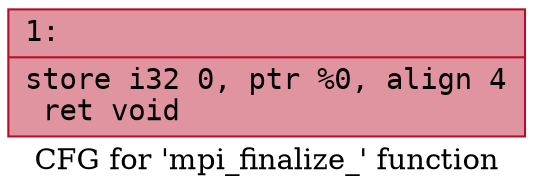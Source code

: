 digraph "CFG for 'mpi_finalize_' function" {
	label="CFG for 'mpi_finalize_' function";

	Node0x5560a31c4760 [shape=record,color="#b70d28ff", style=filled, fillcolor="#b70d2870" fontname="Courier",label="{1:\l|  store i32 0, ptr %0, align 4\l  ret void\l}"];
}
